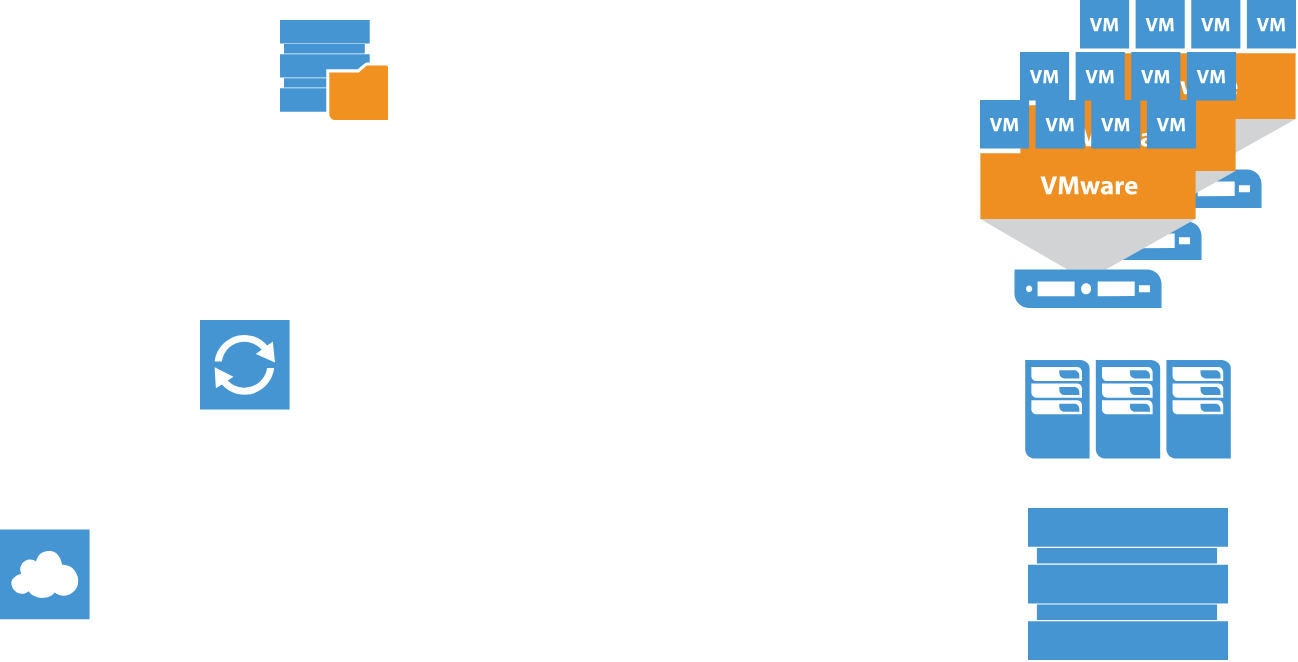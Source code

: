 <mxfile version="14.0.3" type="github">
  <diagram id="JnUOpCwKltPgE0m3QCvf" name="Page-1">
    <mxGraphModel dx="1038" dy="643" grid="1" gridSize="10" guides="1" tooltips="1" connect="1" arrows="1" fold="1" page="1" pageScale="1" pageWidth="1169" pageHeight="827" math="0" shadow="0">
      <root>
        <mxCell id="0" />
        <mxCell id="1" parent="0" />
        <mxCell id="ag414TaRElATsdjeowkR-1" value="" style="pointerEvents=1;shadow=0;dashed=0;html=1;strokeColor=none;fillColor=#4495D1;labelPosition=center;verticalLabelPosition=bottom;verticalAlign=top;align=center;outlineConnect=0;shape=mxgraph.veeam.2d.proxy;" vertex="1" parent="1">
          <mxGeometry x="290" y="320" width="44.8" height="44.8" as="geometry" />
        </mxCell>
        <mxCell id="ag414TaRElATsdjeowkR-2" value="" style="pointerEvents=1;shadow=0;dashed=0;html=1;strokeColor=none;fillColor=#4495D1;labelPosition=center;verticalLabelPosition=bottom;verticalAlign=top;align=center;outlineConnect=0;shape=mxgraph.veeam.2d.wan_accelerator;" vertex="1" parent="1">
          <mxGeometry x="190" y="424.8" width="44.8" height="44.8" as="geometry" />
        </mxCell>
        <mxCell id="ag414TaRElATsdjeowkR-3" value="" style="shadow=0;dashed=0;html=1;strokeColor=none;fillColor=#4495D1;labelPosition=center;verticalLabelPosition=bottom;verticalAlign=top;align=center;outlineConnect=0;shape=mxgraph.veeam.2d.backup_repository;" vertex="1" parent="1">
          <mxGeometry x="330" y="170" width="54" height="50" as="geometry" />
        </mxCell>
        <mxCell id="ag414TaRElATsdjeowkR-4" value="" style="shadow=0;dashed=0;html=1;strokeColor=none;fillColor=#4495D1;labelPosition=center;verticalLabelPosition=bottom;verticalAlign=top;align=center;outlineConnect=0;shape=mxgraph.veeam.2d.datastore;" vertex="1" parent="1">
          <mxGeometry x="704" y="414" width="100" height="76" as="geometry" />
        </mxCell>
        <mxCell id="ag414TaRElATsdjeowkR-5" value="" style="pointerEvents=1;shadow=0;dashed=0;html=1;strokeColor=none;fillColor=#4495D1;labelPosition=center;verticalLabelPosition=bottom;verticalAlign=top;align=center;outlineConnect=0;shape=mxgraph.veeam.vmware_host;" vertex="1" parent="1">
          <mxGeometry x="730" y="160" width="108" height="104" as="geometry" />
        </mxCell>
        <mxCell id="ag414TaRElATsdjeowkR-6" value="" style="pointerEvents=1;shadow=0;dashed=0;html=1;strokeColor=none;fillColor=#4495D1;labelPosition=center;verticalLabelPosition=bottom;verticalAlign=top;align=center;outlineConnect=0;shape=mxgraph.veeam.vmware_host;" vertex="1" parent="1">
          <mxGeometry x="700" y="186" width="108" height="104" as="geometry" />
        </mxCell>
        <mxCell id="ag414TaRElATsdjeowkR-7" value="" style="pointerEvents=1;shadow=0;dashed=0;html=1;strokeColor=none;fillColor=#4495D1;labelPosition=center;verticalLabelPosition=bottom;verticalAlign=top;align=center;outlineConnect=0;shape=mxgraph.veeam.vmware_host;" vertex="1" parent="1">
          <mxGeometry x="680" y="210" width="108" height="104" as="geometry" />
        </mxCell>
        <mxCell id="ag414TaRElATsdjeowkR-8" value="" style="pointerEvents=1;shadow=0;dashed=0;html=1;strokeColor=none;fillColor=#4495D1;labelPosition=center;verticalLabelPosition=bottom;verticalAlign=top;align=center;outlineConnect=0;shape=mxgraph.veeam.cluster;" vertex="1" parent="1">
          <mxGeometry x="702.6" y="340" width="102.8" height="49.2" as="geometry" />
        </mxCell>
      </root>
    </mxGraphModel>
  </diagram>
</mxfile>
